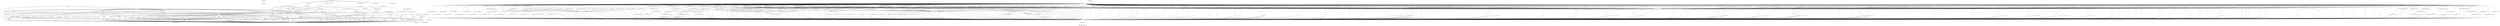 digraph depends {
    node [shape=plaintext]
"angstrom-feed-configs" -> "opkg" [style=dotted]
"angstrom-packagegroup-boot" -> "angstrom-version"
"angstrom-packagegroup-boot" -> "packagegroup-boot"
"avahi-daemon" -> "base-files"
"avahi-daemon" -> "base-passwd"
"avahi-daemon" -> "libavahi-common3"
"avahi-daemon" -> "libavahi-core7"
"avahi-daemon" -> "libc6"
"avahi-daemon" -> "libcap2"
"avahi-daemon" -> "libdaemon0"
"avahi-daemon" -> "libdbus-1-3"
"avahi-daemon" -> "libexpat1"
"avahi-daemon" -> "libnss-mdns" [style=dotted]
"avahi-daemon" -> "shadow"
"avahi-utils" -> "libavahi-client3"
"avahi-utils" -> "libavahi-common3"
"avahi-utils" -> "libc6"
"bluez5" -> "libc6"
"bluez5" -> "libdbus-1-3"
"bluez5" -> "libglib-2.0-0"
"bluez5" -> "libreadline7"
"bluez5" -> "libudev1"
"busybox" -> "busybox-syslog" [style=dotted]
"busybox" -> "busybox-udhcpc" [style=dotted]
"busybox" -> "libc6"
"busybox" -> "update-alternatives-opkg"
"ca-certificates" -> "openssl"
"cpufreq-tweaks" -> "cpufrequtils"
"cpufrequtils" -> "libc6"
"dbus-1" -> "base-files"
"dbus-1" -> "base-passwd"
"dbus-1" -> "libc6"
"dbus-1" -> "libdbus-1-3"
"dbus-1" -> "libexpat1"
"dbus-1" -> "libsystemd0"
"dbus-1" -> "libx11-6"
"dbus-1" -> "shadow"
"e2fsprogs-e2fsck" -> "libblkid1"
"e2fsprogs-e2fsck" -> "libc6"
"e2fsprogs-e2fsck" -> "libcom-err2"
"e2fsprogs-e2fsck" -> "libe2p2"
"e2fsprogs-e2fsck" -> "libext2fs2"
"e2fsprogs-e2fsck" -> "libuuid1"
"fixmac" -> "ranpwd"
"htop" -> "libc6"
"htop" -> "libncursesw5"
"htop" -> "libtinfo5"
"htop" -> "ncurses-terminfo"
"iptables" -> "kernel-module-iptable-filter" [style=dotted]
"iptables" -> "kernel-module-iptable-nat" [style=dotted]
"iptables" -> "kernel-module-ip-tables" [style=dotted]
"iptables" -> "kernel-module-ipt-masquerade" [style=dotted]
"iptables" -> "kernel-module-nf-conntrack-ipv4" [style=dotted]
"iptables" -> "kernel-module-nf-conntrack" [style=dotted]
"iptables" -> "kernel-module-nf-defrag-ipv4" [style=dotted]
"iptables" -> "kernel-module-nf-nat" [style=dotted]
"iptables" -> "kernel-module-x-tables" [style=dotted]
"iptables" -> "libc6"
"iw" -> "libc6"
"iw" -> "libnl-3-200"
"iw" -> "libnl-genl-3-200"
"kernel-4.14.30" -> "kernel-image-4.14.30"
"kernel-image-4.14.30" -> "kernel-image-uimage-4.14.30"
"kernel" -> "kernel-4.14.30"
"kernel-module-8021q-4.14.30" -> "kernel-4.14.30"
"kernel-module-8021q-4.14.30" -> "kernel-module-garp-4.14.30"
"kernel-module-8021q-4.14.30" -> "kernel-module-mrp-4.14.30"
"kernel-module-adv7511-4.14.30" -> "kernel-4.14.30"
"kernel-module-arc4-4.14.30" -> "kernel-4.14.30"
"kernel-module-asix-4.14.30" -> "kernel-4.14.30"
"kernel-module-asix-4.14.30" -> "kernel-module-usbnet-4.14.30"
"kernel-module-at25-4.14.30" -> "kernel-4.14.30"
"kernel-module-authenc-4.14.30" -> "kernel-4.14.30"
"kernel-module-authencesn-4.14.30" -> "kernel-4.14.30"
"kernel-module-authencesn-4.14.30" -> "kernel-module-authenc-4.14.30"
"kernel-module-ax88179-178a-4.14.30" -> "kernel-4.14.30"
"kernel-module-ax88179-178a-4.14.30" -> "kernel-module-usbnet-4.14.30"
"kernel-module-bluetooth-4.14.30" -> "kernel-4.14.30"
"kernel-module-bluetooth-4.14.30" -> "kernel-module-ecdh-generic-4.14.30"
"kernel-module-bluetooth-4.14.30" -> "kernel-module-rfkill-4.14.30"
"kernel-module-brcmfmac-4.14.30" -> "kernel-4.14.30"
"kernel-module-brcmfmac-4.14.30" -> "kernel-module-brcmutil-4.14.30"
"kernel-module-brcmfmac-4.14.30" -> "kernel-module-cfg80211-4.14.30"
"kernel-module-brcmutil-4.14.30" -> "kernel-4.14.30"
"kernel-module-bridge-4.14.30" -> "kernel-4.14.30"
"kernel-module-bridge-4.14.30" -> "kernel-module-ipv6-4.14.30"
"kernel-module-bridge-4.14.30" -> "kernel-module-llc-4.14.30"
"kernel-module-bridge-4.14.30" -> "kernel-module-stp-4.14.30"
"kernel-module-br-netfilter-4.14.30" -> "kernel-4.14.30"
"kernel-module-br-netfilter-4.14.30" -> "kernel-module-bridge-4.14.30"
"kernel-module-btrfs-4.14.30" -> "kernel-4.14.30"
"kernel-module-btrfs-4.14.30" -> "kernel-module-lzo-compress-4.14.30"
"kernel-module-btrfs-4.14.30" -> "kernel-module-raid6-pq-4.14.30"
"kernel-module-btrfs-4.14.30" -> "kernel-module-xor-4.14.30"
"kernel-module-btrfs-4.14.30" -> "kernel-module-zlib-deflate-4.14.30"
"kernel-module-btrfs-4.14.30" -> "kernel-module-zstd-compress-4.14.30"
"kernel-module-btrfs-4.14.30" -> "kernel-module-zstd-decompress-4.14.30"
"kernel-module-ccm-4.14.30" -> "kernel-4.14.30"
"kernel-module-cdc-ether-4.14.30" -> "kernel-4.14.30"
"kernel-module-cdc-ether-4.14.30" -> "kernel-module-usbnet-4.14.30"
"kernel-module-cdc-ncm-4.14.30" -> "kernel-4.14.30"
"kernel-module-cdc-ncm-4.14.30" -> "kernel-module-usbnet-4.14.30"
"kernel-module-cdc-subset-4.14.30" -> "kernel-4.14.30"
"kernel-module-cdc-subset-4.14.30" -> "kernel-module-usbnet-4.14.30"
"kernel-module-cfg80211-4.14.30" -> "kernel-4.14.30"
"kernel-module-cfg80211-4.14.30" -> "kernel-module-rfkill-4.14.30"
"kernel-module-ch7006-4.14.30" -> "kernel-4.14.30"
"kernel-module-cmac-4.14.30" -> "kernel-4.14.30"
"kernel-module-crypto-engine-4.14.30" -> "kernel-4.14.30"
"kernel-module-ctr-4.14.30" -> "kernel-4.14.30"
"kernel-module-cuse-4.14.30" -> "kernel-4.14.30"
"kernel-module-cuse-4.14.30" -> "kernel-module-fuse-4.14.30"
"kernel-module-dm9601-4.14.30" -> "kernel-4.14.30"
"kernel-module-dm9601-4.14.30" -> "kernel-module-usbnet-4.14.30"
"kernel-module-dvb-core-4.14.30" -> "kernel-4.14.30"
"kernel-module-ecb-4.14.30" -> "kernel-4.14.30"
"kernel-module-ecdh-generic-4.14.30" -> "kernel-4.14.30"
"kernel-module-fuse-4.14.30" -> "kernel-4.14.30"
"kernel-module-garp-4.14.30" -> "kernel-4.14.30"
"kernel-module-garp-4.14.30" -> "kernel-module-llc-4.14.30"
"kernel-module-garp-4.14.30" -> "kernel-module-stp-4.14.30"
"kernel-module-gcm-4.14.30" -> "kernel-4.14.30"
"kernel-module-ghash-generic-4.14.30" -> "kernel-4.14.30"
"kernel-module-hci-uart-4.14.30" -> "kernel-4.14.30"
"kernel-module-hci-uart-4.14.30" -> "kernel-module-bluetooth-4.14.30"
"kernel-module-hidp-4.14.30" -> "kernel-4.14.30"
"kernel-module-hidp-4.14.30" -> "kernel-module-bluetooth-4.14.30"
"kernel-module-ina2xx-4.14.30" -> "kernel-4.14.30"
"kernel-module-ip6table-filter-4.14.30" -> "kernel-4.14.30"
"kernel-module-ip6table-filter-4.14.30" -> "kernel-module-ip6-tables-4.14.30"
"kernel-module-ip6table-filter-4.14.30" -> "kernel-module-x-tables-4.14.30"
"kernel-module-ip6table-mangle-4.14.30" -> "kernel-4.14.30"
"kernel-module-ip6table-mangle-4.14.30" -> "kernel-module-ip6-tables-4.14.30"
"kernel-module-ip6table-mangle-4.14.30" -> "kernel-module-ipv6-4.14.30"
"kernel-module-ip6table-mangle-4.14.30" -> "kernel-module-x-tables-4.14.30"
"kernel-module-ip6table-nat-4.14.30" -> "kernel-4.14.30"
"kernel-module-ip6table-nat-4.14.30" -> "kernel-module-ip6-tables-4.14.30"
"kernel-module-ip6table-nat-4.14.30" -> "kernel-module-nf-nat-ipv6-4.14.30"
"kernel-module-ip6-tables-4.14.30" -> "kernel-4.14.30"
"kernel-module-ip6-tables-4.14.30" -> "kernel-module-x-tables-4.14.30"
"kernel-module-ip6t-masquerade-4.14.30" -> "kernel-4.14.30"
"kernel-module-ip6t-masquerade-4.14.30" -> "kernel-module-nf-nat-masquerade-ipv6-4.14.30"
"kernel-module-ip6t-masquerade-4.14.30" -> "kernel-module-x-tables-4.14.30"
"kernel-module-ip6t-reject-4.14.30" -> "kernel-4.14.30"
"kernel-module-ip6t-reject-4.14.30" -> "kernel-module-nf-reject-ipv6-4.14.30"
"kernel-module-ip6t-reject-4.14.30" -> "kernel-module-x-tables-4.14.30"
"kernel-module-iptable-filter-4.14.30" -> "kernel-4.14.30"
"kernel-module-iptable-filter-4.14.30" -> "kernel-module-ip-tables-4.14.30"
"kernel-module-iptable-filter-4.14.30" -> "kernel-module-x-tables-4.14.30"
"kernel-module-iptable-mangle-4.14.30" -> "kernel-4.14.30"
"kernel-module-iptable-mangle-4.14.30" -> "kernel-module-ip-tables-4.14.30"
"kernel-module-iptable-mangle-4.14.30" -> "kernel-module-x-tables-4.14.30"
"kernel-module-iptable-nat-4.14.30" -> "kernel-4.14.30"
"kernel-module-iptable-nat-4.14.30" -> "kernel-module-ip-tables-4.14.30"
"kernel-module-iptable-nat-4.14.30" -> "kernel-module-nf-nat-ipv4-4.14.30"
"kernel-module-ip-tables-4.14.30" -> "kernel-4.14.30"
"kernel-module-ip-tables-4.14.30" -> "kernel-module-x-tables-4.14.30"
"kernel-module-ipt-masquerade-4.14.30" -> "kernel-4.14.30"
"kernel-module-ipt-masquerade-4.14.30" -> "kernel-module-nf-conntrack-4.14.30"
"kernel-module-ipt-masquerade-4.14.30" -> "kernel-module-nf-nat-masquerade-ipv4-4.14.30"
"kernel-module-ipt-masquerade-4.14.30" -> "kernel-module-x-tables-4.14.30"
"kernel-module-ipt-reject-4.14.30" -> "kernel-4.14.30"
"kernel-module-ipt-reject-4.14.30" -> "kernel-module-nf-reject-ipv4-4.14.30"
"kernel-module-ipt-reject-4.14.30" -> "kernel-module-x-tables-4.14.30"
"kernel-module-ip-tunnel-4.14.30" -> "kernel-4.14.30"
"kernel-module-ipv6-4.14.30" -> "kernel-4.14.30"
"kernel-module-ir-jvc-decoder-4.14.30" -> "kernel-4.14.30"
"kernel-module-ir-jvc-decoder-4.14.30" -> "kernel-module-rc-core-4.14.30"
"kernel-module-ir-kbd-i2c-4.14.30" -> "kernel-4.14.30"
"kernel-module-ir-kbd-i2c-4.14.30" -> "kernel-module-rc-core-4.14.30"
"kernel-module-ir-mce-kbd-decoder-4.14.30" -> "kernel-4.14.30"
"kernel-module-ir-mce-kbd-decoder-4.14.30" -> "kernel-module-rc-core-4.14.30"
"kernel-module-ir-nec-decoder-4.14.30" -> "kernel-4.14.30"
"kernel-module-ir-nec-decoder-4.14.30" -> "kernel-module-rc-core-4.14.30"
"kernel-module-ir-rc5-decoder-4.14.30" -> "kernel-4.14.30"
"kernel-module-ir-rc5-decoder-4.14.30" -> "kernel-module-rc-core-4.14.30"
"kernel-module-ir-rc6-decoder-4.14.30" -> "kernel-4.14.30"
"kernel-module-ir-rc6-decoder-4.14.30" -> "kernel-module-rc-core-4.14.30"
"kernel-module-ir-sanyo-decoder-4.14.30" -> "kernel-4.14.30"
"kernel-module-ir-sanyo-decoder-4.14.30" -> "kernel-module-rc-core-4.14.30"
"kernel-module-ir-sharp-decoder-4.14.30" -> "kernel-4.14.30"
"kernel-module-ir-sharp-decoder-4.14.30" -> "kernel-module-rc-core-4.14.30"
"kernel-module-ir-sony-decoder-4.14.30" -> "kernel-4.14.30"
"kernel-module-ir-sony-decoder-4.14.30" -> "kernel-module-rc-core-4.14.30"
"kernel-module-ir-xmp-decoder-4.14.30" -> "kernel-4.14.30"
"kernel-module-ir-xmp-decoder-4.14.30" -> "kernel-module-rc-core-4.14.30"
"kernel-module-libcrc32c-4.14.30" -> "kernel-4.14.30"
"kernel-module-llc-4.14.30" -> "kernel-4.14.30"
"kernel-module-lm90-4.14.30" -> "kernel-4.14.30"
"kernel-module-lzo-compress-4.14.30" -> "kernel-4.14.30"
"kernel-module-mac80211-4.14.30" -> "kernel-4.14.30"
"kernel-module-mac80211-4.14.30" -> "kernel-module-cfg80211-4.14.30"
"kernel-module-macvlan-4.14.30" -> "kernel-4.14.30"
"kernel-module-macvtap-4.14.30" -> "kernel-4.14.30"
"kernel-module-macvtap-4.14.30" -> "kernel-module-macvlan-4.14.30"
"kernel-module-macvtap-4.14.30" -> "kernel-module-tap-4.14.30"
"kernel-module-mc44s803-4.14.30" -> "kernel-4.14.30"
"kernel-module-mcs7830-4.14.30" -> "kernel-4.14.30"
"kernel-module-mcs7830-4.14.30" -> "kernel-module-usbnet-4.14.30"
"kernel-module-media-4.14.30" -> "kernel-4.14.30"
"kernel-module-meson-gxbb-wdt-4.14.30" -> "kernel-4.14.30"
"kernel-module-meson-ir-4.14.30" -> "kernel-4.14.30"
"kernel-module-meson-ir-4.14.30" -> "kernel-module-rc-core-4.14.30"
"kernel-module-meson-rng-4.14.30" -> "kernel-4.14.30"
"kernel-module-meson-rng-4.14.30" -> "kernel-module-rng-core-4.14.30"
"kernel-module-meson-wdt-4.14.30" -> "kernel-4.14.30"
"kernel-module-mrp-4.14.30" -> "kernel-4.14.30"
"kernel-module-mt20xx-4.14.30" -> "kernel-4.14.30"
"kernel-module-nbd-4.14.30" -> "kernel-4.14.30"
"kernel-module-net1080-4.14.30" -> "kernel-4.14.30"
"kernel-module-net1080-4.14.30" -> "kernel-module-usbnet-4.14.30"
"kernel-module-nf-conntrack-4.14.30" -> "kernel-4.14.30"
"kernel-module-nf-conntrack-4.14.30" -> "kernel-module-libcrc32c-4.14.30"
"kernel-module-nf-conntrack-ipv4-4.14.30" -> "kernel-4.14.30"
"kernel-module-nf-conntrack-ipv4-4.14.30" -> "kernel-module-nf-conntrack-4.14.30"
"kernel-module-nf-conntrack-ipv4-4.14.30" -> "kernel-module-nf-defrag-ipv4-4.14.30"
"kernel-module-nf-conntrack-ipv6-4.14.30" -> "kernel-4.14.30"
"kernel-module-nf-conntrack-ipv6-4.14.30" -> "kernel-module-ipv6-4.14.30"
"kernel-module-nf-conntrack-ipv6-4.14.30" -> "kernel-module-nf-conntrack-4.14.30"
"kernel-module-nf-conntrack-ipv6-4.14.30" -> "kernel-module-nf-defrag-ipv6-4.14.30"
"kernel-module-nf-defrag-ipv4-4.14.30" -> "kernel-4.14.30"
"kernel-module-nf-defrag-ipv6-4.14.30" -> "kernel-4.14.30"
"kernel-module-nf-defrag-ipv6-4.14.30" -> "kernel-module-ipv6-4.14.30"
"kernel-module-nf-log-common-4.14.30" -> "kernel-4.14.30"
"kernel-module-nf-log-ipv4-4.14.30" -> "kernel-4.14.30"
"kernel-module-nf-log-ipv4-4.14.30" -> "kernel-module-nf-log-common-4.14.30"
"kernel-module-nf-log-ipv6-4.14.30" -> "kernel-4.14.30"
"kernel-module-nf-log-ipv6-4.14.30" -> "kernel-module-nf-log-common-4.14.30"
"kernel-module-nf-nat-4.14.30" -> "kernel-4.14.30"
"kernel-module-nf-nat-4.14.30" -> "kernel-module-libcrc32c-4.14.30"
"kernel-module-nf-nat-4.14.30" -> "kernel-module-nf-conntrack-4.14.30"
"kernel-module-nf-nat-ipv4-4.14.30" -> "kernel-4.14.30"
"kernel-module-nf-nat-ipv4-4.14.30" -> "kernel-module-nf-conntrack-4.14.30"
"kernel-module-nf-nat-ipv4-4.14.30" -> "kernel-module-nf-nat-4.14.30"
"kernel-module-nf-nat-ipv6-4.14.30" -> "kernel-4.14.30"
"kernel-module-nf-nat-ipv6-4.14.30" -> "kernel-module-ipv6-4.14.30"
"kernel-module-nf-nat-ipv6-4.14.30" -> "kernel-module-nf-conntrack-4.14.30"
"kernel-module-nf-nat-ipv6-4.14.30" -> "kernel-module-nf-nat-4.14.30"
"kernel-module-nf-nat-masquerade-ipv4-4.14.30" -> "kernel-4.14.30"
"kernel-module-nf-nat-masquerade-ipv4-4.14.30" -> "kernel-module-nf-conntrack-4.14.30"
"kernel-module-nf-nat-masquerade-ipv4-4.14.30" -> "kernel-module-nf-nat-4.14.30"
"kernel-module-nf-nat-masquerade-ipv6-4.14.30" -> "kernel-4.14.30"
"kernel-module-nf-nat-masquerade-ipv6-4.14.30" -> "kernel-module-ipv6-4.14.30"
"kernel-module-nf-nat-masquerade-ipv6-4.14.30" -> "kernel-module-nf-conntrack-4.14.30"
"kernel-module-nf-nat-masquerade-ipv6-4.14.30" -> "kernel-module-nf-nat-4.14.30"
"kernel-module-nf-reject-ipv4-4.14.30" -> "kernel-4.14.30"
"kernel-module-nf-reject-ipv6-4.14.30" -> "kernel-4.14.30"
"kernel-module-nf-reject-ipv6-4.14.30" -> "kernel-module-ipv6-4.14.30"
"kernel-module-nfs-layout-flexfiles-4.14.30" -> "kernel-4.14.30"
"kernel-module-overlay-4.14.30" -> "kernel-4.14.30"
"kernel-module-p8022-4.14.30" -> "kernel-4.14.30"
"kernel-module-p8022-4.14.30" -> "kernel-module-llc-4.14.30"
"kernel-module-pegasus-4.14.30" -> "kernel-4.14.30"
"kernel-module-plusb-4.14.30" -> "kernel-4.14.30"
"kernel-module-plusb-4.14.30" -> "kernel-module-usbnet-4.14.30"
"kernel-module-psnap-4.14.30" -> "kernel-4.14.30"
"kernel-module-psnap-4.14.30" -> "kernel-module-llc-4.14.30"
"kernel-module-pwm-meson-4.14.30" -> "kernel-4.14.30"
"kernel-module-r8152-4.14.30" -> "kernel-4.14.30"
"kernel-module-raid6-pq-4.14.30" -> "kernel-4.14.30"
"kernel-module-rc-adstech-dvb-t-pci-4.14.30" -> "kernel-4.14.30"
"kernel-module-rc-adstech-dvb-t-pci-4.14.30" -> "kernel-module-rc-core-4.14.30"
"kernel-module-rc-alink-dtu-m-4.14.30" -> "kernel-4.14.30"
"kernel-module-rc-alink-dtu-m-4.14.30" -> "kernel-module-rc-core-4.14.30"
"kernel-module-rc-anysee-4.14.30" -> "kernel-4.14.30"
"kernel-module-rc-anysee-4.14.30" -> "kernel-module-rc-core-4.14.30"
"kernel-module-rc-apac-viewcomp-4.14.30" -> "kernel-4.14.30"
"kernel-module-rc-apac-viewcomp-4.14.30" -> "kernel-module-rc-core-4.14.30"
"kernel-module-rc-asus-pc39-4.14.30" -> "kernel-4.14.30"
"kernel-module-rc-asus-pc39-4.14.30" -> "kernel-module-rc-core-4.14.30"
"kernel-module-rc-asus-ps3-100-4.14.30" -> "kernel-4.14.30"
"kernel-module-rc-asus-ps3-100-4.14.30" -> "kernel-module-rc-core-4.14.30"
"kernel-module-rc-ati-tv-wonder-hd-600-4.14.30" -> "kernel-4.14.30"
"kernel-module-rc-ati-tv-wonder-hd-600-4.14.30" -> "kernel-module-rc-core-4.14.30"
"kernel-module-rc-ati-x10-4.14.30" -> "kernel-4.14.30"
"kernel-module-rc-ati-x10-4.14.30" -> "kernel-module-rc-core-4.14.30"
"kernel-module-rc-avermedia-4.14.30" -> "kernel-4.14.30"
"kernel-module-rc-avermedia-4.14.30" -> "kernel-module-rc-core-4.14.30"
"kernel-module-rc-avermedia-a16d-4.14.30" -> "kernel-4.14.30"
"kernel-module-rc-avermedia-a16d-4.14.30" -> "kernel-module-rc-core-4.14.30"
"kernel-module-rc-avermedia-cardbus-4.14.30" -> "kernel-4.14.30"
"kernel-module-rc-avermedia-cardbus-4.14.30" -> "kernel-module-rc-core-4.14.30"
"kernel-module-rc-avermedia-dvbt-4.14.30" -> "kernel-4.14.30"
"kernel-module-rc-avermedia-dvbt-4.14.30" -> "kernel-module-rc-core-4.14.30"
"kernel-module-rc-avermedia-m135a-4.14.30" -> "kernel-4.14.30"
"kernel-module-rc-avermedia-m135a-4.14.30" -> "kernel-module-rc-core-4.14.30"
"kernel-module-rc-avermedia-m733a-rm-k6-4.14.30" -> "kernel-4.14.30"
"kernel-module-rc-avermedia-m733a-rm-k6-4.14.30" -> "kernel-module-rc-core-4.14.30"
"kernel-module-rc-avermedia-rm-ks-4.14.30" -> "kernel-4.14.30"
"kernel-module-rc-avermedia-rm-ks-4.14.30" -> "kernel-module-rc-core-4.14.30"
"kernel-module-rc-avertv-303-4.14.30" -> "kernel-4.14.30"
"kernel-module-rc-avertv-303-4.14.30" -> "kernel-module-rc-core-4.14.30"
"kernel-module-rc-azurewave-ad-tu700-4.14.30" -> "kernel-4.14.30"
"kernel-module-rc-azurewave-ad-tu700-4.14.30" -> "kernel-module-rc-core-4.14.30"
"kernel-module-rc-behold-4.14.30" -> "kernel-4.14.30"
"kernel-module-rc-behold-4.14.30" -> "kernel-module-rc-core-4.14.30"
"kernel-module-rc-behold-columbus-4.14.30" -> "kernel-4.14.30"
"kernel-module-rc-behold-columbus-4.14.30" -> "kernel-module-rc-core-4.14.30"
"kernel-module-rc-budget-ci-old-4.14.30" -> "kernel-4.14.30"
"kernel-module-rc-budget-ci-old-4.14.30" -> "kernel-module-rc-core-4.14.30"
"kernel-module-rc-cec-4.14.30" -> "kernel-4.14.30"
"kernel-module-rc-cec-4.14.30" -> "kernel-module-rc-core-4.14.30"
"kernel-module-rc-cinergy-1400-4.14.30" -> "kernel-4.14.30"
"kernel-module-rc-cinergy-1400-4.14.30" -> "kernel-module-rc-core-4.14.30"
"kernel-module-rc-cinergy-4.14.30" -> "kernel-4.14.30"
"kernel-module-rc-cinergy-4.14.30" -> "kernel-module-rc-core-4.14.30"
"kernel-module-rc-core-4.14.30" -> "kernel-4.14.30"
"kernel-module-rc-d680-dmb-4.14.30" -> "kernel-4.14.30"
"kernel-module-rc-d680-dmb-4.14.30" -> "kernel-module-rc-core-4.14.30"
"kernel-module-rc-delock-61959-4.14.30" -> "kernel-4.14.30"
"kernel-module-rc-delock-61959-4.14.30" -> "kernel-module-rc-core-4.14.30"
"kernel-module-rc-dib0700-nec-4.14.30" -> "kernel-4.14.30"
"kernel-module-rc-dib0700-nec-4.14.30" -> "kernel-module-rc-core-4.14.30"
"kernel-module-rc-dib0700-rc5-4.14.30" -> "kernel-4.14.30"
"kernel-module-rc-dib0700-rc5-4.14.30" -> "kernel-module-rc-core-4.14.30"
"kernel-module-rc-digitalnow-tinytwin-4.14.30" -> "kernel-4.14.30"
"kernel-module-rc-digitalnow-tinytwin-4.14.30" -> "kernel-module-rc-core-4.14.30"
"kernel-module-rc-digittrade-4.14.30" -> "kernel-4.14.30"
"kernel-module-rc-digittrade-4.14.30" -> "kernel-module-rc-core-4.14.30"
"kernel-module-rc-dm1105-nec-4.14.30" -> "kernel-4.14.30"
"kernel-module-rc-dm1105-nec-4.14.30" -> "kernel-module-rc-core-4.14.30"
"kernel-module-rc-dntv-live-dvb-t-4.14.30" -> "kernel-4.14.30"
"kernel-module-rc-dntv-live-dvb-t-4.14.30" -> "kernel-module-rc-core-4.14.30"
"kernel-module-rc-dntv-live-dvbt-pro-4.14.30" -> "kernel-4.14.30"
"kernel-module-rc-dntv-live-dvbt-pro-4.14.30" -> "kernel-module-rc-core-4.14.30"
"kernel-module-rc-dtt200u-4.14.30" -> "kernel-4.14.30"
"kernel-module-rc-dtt200u-4.14.30" -> "kernel-module-rc-core-4.14.30"
"kernel-module-rc-dvbsky-4.14.30" -> "kernel-4.14.30"
"kernel-module-rc-dvbsky-4.14.30" -> "kernel-module-rc-core-4.14.30"
"kernel-module-rc-dvico-mce-4.14.30" -> "kernel-4.14.30"
"kernel-module-rc-dvico-mce-4.14.30" -> "kernel-module-rc-core-4.14.30"
"kernel-module-rc-dvico-portable-4.14.30" -> "kernel-4.14.30"
"kernel-module-rc-dvico-portable-4.14.30" -> "kernel-module-rc-core-4.14.30"
"kernel-module-rc-em-terratec-4.14.30" -> "kernel-4.14.30"
"kernel-module-rc-em-terratec-4.14.30" -> "kernel-module-rc-core-4.14.30"
"kernel-module-rc-encore-enltv2-4.14.30" -> "kernel-4.14.30"
"kernel-module-rc-encore-enltv2-4.14.30" -> "kernel-module-rc-core-4.14.30"
"kernel-module-rc-encore-enltv-4.14.30" -> "kernel-4.14.30"
"kernel-module-rc-encore-enltv-4.14.30" -> "kernel-module-rc-core-4.14.30"
"kernel-module-rc-encore-enltv-fm53-4.14.30" -> "kernel-4.14.30"
"kernel-module-rc-encore-enltv-fm53-4.14.30" -> "kernel-module-rc-core-4.14.30"
"kernel-module-rc-evga-indtube-4.14.30" -> "kernel-4.14.30"
"kernel-module-rc-evga-indtube-4.14.30" -> "kernel-module-rc-core-4.14.30"
"kernel-module-rc-eztv-4.14.30" -> "kernel-4.14.30"
"kernel-module-rc-eztv-4.14.30" -> "kernel-module-rc-core-4.14.30"
"kernel-module-rc-flydvb-4.14.30" -> "kernel-4.14.30"
"kernel-module-rc-flydvb-4.14.30" -> "kernel-module-rc-core-4.14.30"
"kernel-module-rc-flyvideo-4.14.30" -> "kernel-4.14.30"
"kernel-module-rc-flyvideo-4.14.30" -> "kernel-module-rc-core-4.14.30"
"kernel-module-rc-fusionhdtv-mce-4.14.30" -> "kernel-4.14.30"
"kernel-module-rc-fusionhdtv-mce-4.14.30" -> "kernel-module-rc-core-4.14.30"
"kernel-module-rc-gadmei-rm008z-4.14.30" -> "kernel-4.14.30"
"kernel-module-rc-gadmei-rm008z-4.14.30" -> "kernel-module-rc-core-4.14.30"
"kernel-module-rc-geekbox-4.14.30" -> "kernel-4.14.30"
"kernel-module-rc-geekbox-4.14.30" -> "kernel-module-rc-core-4.14.30"
"kernel-module-rc-genius-tvgo-a11mce-4.14.30" -> "kernel-4.14.30"
"kernel-module-rc-genius-tvgo-a11mce-4.14.30" -> "kernel-module-rc-core-4.14.30"
"kernel-module-rc-gotview7135-4.14.30" -> "kernel-4.14.30"
"kernel-module-rc-gotview7135-4.14.30" -> "kernel-module-rc-core-4.14.30"
"kernel-module-rc-hauppauge-4.14.30" -> "kernel-4.14.30"
"kernel-module-rc-hauppauge-4.14.30" -> "kernel-module-rc-core-4.14.30"
"kernel-module-rc-imon-mce-4.14.30" -> "kernel-4.14.30"
"kernel-module-rc-imon-mce-4.14.30" -> "kernel-module-rc-core-4.14.30"
"kernel-module-rc-imon-pad-4.14.30" -> "kernel-4.14.30"
"kernel-module-rc-imon-pad-4.14.30" -> "kernel-module-rc-core-4.14.30"
"kernel-module-rc-iodata-bctv7e-4.14.30" -> "kernel-4.14.30"
"kernel-module-rc-iodata-bctv7e-4.14.30" -> "kernel-module-rc-core-4.14.30"
"kernel-module-rc-it913x-v1-4.14.30" -> "kernel-4.14.30"
"kernel-module-rc-it913x-v1-4.14.30" -> "kernel-module-rc-core-4.14.30"
"kernel-module-rc-it913x-v2-4.14.30" -> "kernel-4.14.30"
"kernel-module-rc-it913x-v2-4.14.30" -> "kernel-module-rc-core-4.14.30"
"kernel-module-rc-kaiomy-4.14.30" -> "kernel-4.14.30"
"kernel-module-rc-kaiomy-4.14.30" -> "kernel-module-rc-core-4.14.30"
"kernel-module-rc-kworld-315u-4.14.30" -> "kernel-4.14.30"
"kernel-module-rc-kworld-315u-4.14.30" -> "kernel-module-rc-core-4.14.30"
"kernel-module-rc-kworld-pc150u-4.14.30" -> "kernel-4.14.30"
"kernel-module-rc-kworld-pc150u-4.14.30" -> "kernel-module-rc-core-4.14.30"
"kernel-module-rc-kworld-plus-tv-analog-4.14.30" -> "kernel-4.14.30"
"kernel-module-rc-kworld-plus-tv-analog-4.14.30" -> "kernel-module-rc-core-4.14.30"
"kernel-module-rc-leadtek-y04g0051-4.14.30" -> "kernel-4.14.30"
"kernel-module-rc-leadtek-y04g0051-4.14.30" -> "kernel-module-rc-core-4.14.30"
"kernel-module-rc-lme2510-4.14.30" -> "kernel-4.14.30"
"kernel-module-rc-lme2510-4.14.30" -> "kernel-module-rc-core-4.14.30"
"kernel-module-rc-manli-4.14.30" -> "kernel-4.14.30"
"kernel-module-rc-manli-4.14.30" -> "kernel-module-rc-core-4.14.30"
"kernel-module-rc-medion-x10-4.14.30" -> "kernel-4.14.30"
"kernel-module-rc-medion-x10-4.14.30" -> "kernel-module-rc-core-4.14.30"
"kernel-module-rc-medion-x10-digitainer-4.14.30" -> "kernel-4.14.30"
"kernel-module-rc-medion-x10-digitainer-4.14.30" -> "kernel-module-rc-core-4.14.30"
"kernel-module-rc-medion-x10-or2x-4.14.30" -> "kernel-4.14.30"
"kernel-module-rc-medion-x10-or2x-4.14.30" -> "kernel-module-rc-core-4.14.30"
"kernel-module-rc-msi-digivox-ii-4.14.30" -> "kernel-4.14.30"
"kernel-module-rc-msi-digivox-ii-4.14.30" -> "kernel-module-rc-core-4.14.30"
"kernel-module-rc-msi-digivox-iii-4.14.30" -> "kernel-4.14.30"
"kernel-module-rc-msi-digivox-iii-4.14.30" -> "kernel-module-rc-core-4.14.30"
"kernel-module-rc-msi-tvanywhere-4.14.30" -> "kernel-4.14.30"
"kernel-module-rc-msi-tvanywhere-4.14.30" -> "kernel-module-rc-core-4.14.30"
"kernel-module-rc-msi-tvanywhere-plus-4.14.30" -> "kernel-4.14.30"
"kernel-module-rc-msi-tvanywhere-plus-4.14.30" -> "kernel-module-rc-core-4.14.30"
"kernel-module-rc-nebula-4.14.30" -> "kernel-4.14.30"
"kernel-module-rc-nebula-4.14.30" -> "kernel-module-rc-core-4.14.30"
"kernel-module-rc-nec-terratec-cinergy-xs-4.14.30" -> "kernel-4.14.30"
"kernel-module-rc-nec-terratec-cinergy-xs-4.14.30" -> "kernel-module-rc-core-4.14.30"
"kernel-module-rc-norwood-4.14.30" -> "kernel-4.14.30"
"kernel-module-rc-norwood-4.14.30" -> "kernel-module-rc-core-4.14.30"
"kernel-module-rc-npgtech-4.14.30" -> "kernel-4.14.30"
"kernel-module-rc-npgtech-4.14.30" -> "kernel-module-rc-core-4.14.30"
"kernel-module-rc-pctv-sedna-4.14.30" -> "kernel-4.14.30"
"kernel-module-rc-pctv-sedna-4.14.30" -> "kernel-module-rc-core-4.14.30"
"kernel-module-rc-pinnacle-color-4.14.30" -> "kernel-4.14.30"
"kernel-module-rc-pinnacle-color-4.14.30" -> "kernel-module-rc-core-4.14.30"
"kernel-module-rc-pinnacle-grey-4.14.30" -> "kernel-4.14.30"
"kernel-module-rc-pinnacle-grey-4.14.30" -> "kernel-module-rc-core-4.14.30"
"kernel-module-rc-pinnacle-pctv-hd-4.14.30" -> "kernel-4.14.30"
"kernel-module-rc-pinnacle-pctv-hd-4.14.30" -> "kernel-module-rc-core-4.14.30"
"kernel-module-rc-pixelview-002t-4.14.30" -> "kernel-4.14.30"
"kernel-module-rc-pixelview-002t-4.14.30" -> "kernel-module-rc-core-4.14.30"
"kernel-module-rc-pixelview-4.14.30" -> "kernel-4.14.30"
"kernel-module-rc-pixelview-4.14.30" -> "kernel-module-rc-core-4.14.30"
"kernel-module-rc-pixelview-mk12-4.14.30" -> "kernel-4.14.30"
"kernel-module-rc-pixelview-mk12-4.14.30" -> "kernel-module-rc-core-4.14.30"
"kernel-module-rc-pixelview-new-4.14.30" -> "kernel-4.14.30"
"kernel-module-rc-pixelview-new-4.14.30" -> "kernel-module-rc-core-4.14.30"
"kernel-module-rc-powercolor-real-angel-4.14.30" -> "kernel-4.14.30"
"kernel-module-rc-powercolor-real-angel-4.14.30" -> "kernel-module-rc-core-4.14.30"
"kernel-module-rc-proteus-2309-4.14.30" -> "kernel-4.14.30"
"kernel-module-rc-proteus-2309-4.14.30" -> "kernel-module-rc-core-4.14.30"
"kernel-module-rc-purpletv-4.14.30" -> "kernel-4.14.30"
"kernel-module-rc-purpletv-4.14.30" -> "kernel-module-rc-core-4.14.30"
"kernel-module-rc-pv951-4.14.30" -> "kernel-4.14.30"
"kernel-module-rc-pv951-4.14.30" -> "kernel-module-rc-core-4.14.30"
"kernel-module-rc-rc6-mce-4.14.30" -> "kernel-4.14.30"
"kernel-module-rc-rc6-mce-4.14.30" -> "kernel-module-rc-core-4.14.30"
"kernel-module-rc-real-audio-220-32-keys-4.14.30" -> "kernel-4.14.30"
"kernel-module-rc-real-audio-220-32-keys-4.14.30" -> "kernel-module-rc-core-4.14.30"
"kernel-module-rc-reddo-4.14.30" -> "kernel-4.14.30"
"kernel-module-rc-reddo-4.14.30" -> "kernel-module-rc-core-4.14.30"
"kernel-module-rc-snapstream-firefly-4.14.30" -> "kernel-4.14.30"
"kernel-module-rc-snapstream-firefly-4.14.30" -> "kernel-module-rc-core-4.14.30"
"kernel-module-rc-streamzap-4.14.30" -> "kernel-4.14.30"
"kernel-module-rc-streamzap-4.14.30" -> "kernel-module-rc-core-4.14.30"
"kernel-module-rc-su3000-4.14.30" -> "kernel-4.14.30"
"kernel-module-rc-su3000-4.14.30" -> "kernel-module-rc-core-4.14.30"
"kernel-module-rc-tbs-nec-4.14.30" -> "kernel-4.14.30"
"kernel-module-rc-tbs-nec-4.14.30" -> "kernel-module-rc-core-4.14.30"
"kernel-module-rc-technisat-ts35-4.14.30" -> "kernel-4.14.30"
"kernel-module-rc-technisat-ts35-4.14.30" -> "kernel-module-rc-core-4.14.30"
"kernel-module-rc-technisat-usb2-4.14.30" -> "kernel-4.14.30"
"kernel-module-rc-technisat-usb2-4.14.30" -> "kernel-module-rc-core-4.14.30"
"kernel-module-rc-terratec-cinergy-c-pci-4.14.30" -> "kernel-4.14.30"
"kernel-module-rc-terratec-cinergy-c-pci-4.14.30" -> "kernel-module-rc-core-4.14.30"
"kernel-module-rc-terratec-cinergy-s2-hd-4.14.30" -> "kernel-4.14.30"
"kernel-module-rc-terratec-cinergy-s2-hd-4.14.30" -> "kernel-module-rc-core-4.14.30"
"kernel-module-rc-terratec-cinergy-xs-4.14.30" -> "kernel-4.14.30"
"kernel-module-rc-terratec-cinergy-xs-4.14.30" -> "kernel-module-rc-core-4.14.30"
"kernel-module-rc-terratec-slim-2-4.14.30" -> "kernel-4.14.30"
"kernel-module-rc-terratec-slim-2-4.14.30" -> "kernel-module-rc-core-4.14.30"
"kernel-module-rc-terratec-slim-4.14.30" -> "kernel-4.14.30"
"kernel-module-rc-terratec-slim-4.14.30" -> "kernel-module-rc-core-4.14.30"
"kernel-module-rc-tevii-nec-4.14.30" -> "kernel-4.14.30"
"kernel-module-rc-tevii-nec-4.14.30" -> "kernel-module-rc-core-4.14.30"
"kernel-module-rc-tivo-4.14.30" -> "kernel-4.14.30"
"kernel-module-rc-tivo-4.14.30" -> "kernel-module-rc-core-4.14.30"
"kernel-module-rc-total-media-in-hand-02-4.14.30" -> "kernel-4.14.30"
"kernel-module-rc-total-media-in-hand-02-4.14.30" -> "kernel-module-rc-core-4.14.30"
"kernel-module-rc-total-media-in-hand-4.14.30" -> "kernel-4.14.30"
"kernel-module-rc-total-media-in-hand-4.14.30" -> "kernel-module-rc-core-4.14.30"
"kernel-module-rc-trekstor-4.14.30" -> "kernel-4.14.30"
"kernel-module-rc-trekstor-4.14.30" -> "kernel-module-rc-core-4.14.30"
"kernel-module-rc-tt-1500-4.14.30" -> "kernel-4.14.30"
"kernel-module-rc-tt-1500-4.14.30" -> "kernel-module-rc-core-4.14.30"
"kernel-module-rc-twinhan1027-4.14.30" -> "kernel-4.14.30"
"kernel-module-rc-twinhan1027-4.14.30" -> "kernel-module-rc-core-4.14.30"
"kernel-module-rc-twinhan-dtv-cab-ci-4.14.30" -> "kernel-4.14.30"
"kernel-module-rc-twinhan-dtv-cab-ci-4.14.30" -> "kernel-module-rc-core-4.14.30"
"kernel-module-rc-videomate-m1f-4.14.30" -> "kernel-4.14.30"
"kernel-module-rc-videomate-m1f-4.14.30" -> "kernel-module-rc-core-4.14.30"
"kernel-module-rc-videomate-s350-4.14.30" -> "kernel-4.14.30"
"kernel-module-rc-videomate-s350-4.14.30" -> "kernel-module-rc-core-4.14.30"
"kernel-module-rc-videomate-tv-pvr-4.14.30" -> "kernel-4.14.30"
"kernel-module-rc-videomate-tv-pvr-4.14.30" -> "kernel-module-rc-core-4.14.30"
"kernel-module-rc-winfast-4.14.30" -> "kernel-4.14.30"
"kernel-module-rc-winfast-4.14.30" -> "kernel-module-rc-core-4.14.30"
"kernel-module-rc-winfast-usbii-deluxe-4.14.30" -> "kernel-4.14.30"
"kernel-module-rc-winfast-usbii-deluxe-4.14.30" -> "kernel-module-rc-core-4.14.30"
"kernel-module-rc-zx-irdec-4.14.30" -> "kernel-4.14.30"
"kernel-module-rc-zx-irdec-4.14.30" -> "kernel-module-rc-core-4.14.30"
"kernel-module-realtek-4.14.30" -> "kernel-4.14.30"
"kernel-module-rfkill-4.14.30" -> "kernel-4.14.30"
"kernel-module-rng-core-4.14.30" -> "kernel-4.14.30"
"kernel-module-rtc-rk808-4.14.30" -> "kernel-4.14.30"
"kernel-module-rtl8150-4.14.30" -> "kernel-4.14.30"
"kernel-module-seqiv-4.14.30" -> "kernel-4.14.30"
"kernel-module-sil164-4.14.30" -> "kernel-4.14.30"
"kernel-module-sit-4.14.30" -> "kernel-4.14.30"
"kernel-module-sit-4.14.30" -> "kernel-module-ip-tunnel-4.14.30"
"kernel-module-sit-4.14.30" -> "kernel-module-ipv6-4.14.30"
"kernel-module-sit-4.14.30" -> "kernel-module-tunnel4-4.14.30"
"kernel-modules" -> "kernel-module-8021q-4.14.30"
"kernel-modules" -> "kernel-module-adv7511-4.14.30"
"kernel-modules" -> "kernel-module-arc4-4.14.30"
"kernel-modules" -> "kernel-module-asix-4.14.30"
"kernel-modules" -> "kernel-module-at25-4.14.30"
"kernel-modules" -> "kernel-module-authenc-4.14.30"
"kernel-modules" -> "kernel-module-authencesn-4.14.30"
"kernel-modules" -> "kernel-module-ax88179-178a-4.14.30"
"kernel-modules" -> "kernel-module-bluetooth-4.14.30"
"kernel-modules" -> "kernel-module-brcmfmac-4.14.30"
"kernel-modules" -> "kernel-module-brcmutil-4.14.30"
"kernel-modules" -> "kernel-module-bridge-4.14.30"
"kernel-modules" -> "kernel-module-br-netfilter-4.14.30"
"kernel-modules" -> "kernel-module-btrfs-4.14.30"
"kernel-modules" -> "kernel-module-ccm-4.14.30"
"kernel-modules" -> "kernel-module-cdc-ether-4.14.30"
"kernel-modules" -> "kernel-module-cdc-ncm-4.14.30"
"kernel-modules" -> "kernel-module-cdc-subset-4.14.30"
"kernel-modules" -> "kernel-module-cfg80211-4.14.30"
"kernel-modules" -> "kernel-module-ch7006-4.14.30"
"kernel-modules" -> "kernel-module-cmac-4.14.30"
"kernel-modules" -> "kernel-module-crypto-engine-4.14.30"
"kernel-modules" -> "kernel-module-ctr-4.14.30"
"kernel-modules" -> "kernel-module-cuse-4.14.30"
"kernel-modules" -> "kernel-module-dm9601-4.14.30"
"kernel-modules" -> "kernel-module-dvb-core-4.14.30"
"kernel-modules" -> "kernel-module-ecb-4.14.30"
"kernel-modules" -> "kernel-module-ecdh-generic-4.14.30"
"kernel-modules" -> "kernel-module-fuse-4.14.30"
"kernel-modules" -> "kernel-module-garp-4.14.30"
"kernel-modules" -> "kernel-module-gcm-4.14.30"
"kernel-modules" -> "kernel-module-ghash-generic-4.14.30"
"kernel-modules" -> "kernel-module-hci-uart-4.14.30"
"kernel-modules" -> "kernel-module-hidp-4.14.30"
"kernel-modules" -> "kernel-module-ina2xx-4.14.30"
"kernel-modules" -> "kernel-module-ip6table-filter-4.14.30"
"kernel-modules" -> "kernel-module-ip6table-mangle-4.14.30"
"kernel-modules" -> "kernel-module-ip6table-nat-4.14.30"
"kernel-modules" -> "kernel-module-ip6-tables-4.14.30"
"kernel-modules" -> "kernel-module-ip6t-masquerade-4.14.30"
"kernel-modules" -> "kernel-module-ip6t-reject-4.14.30"
"kernel-modules" -> "kernel-module-iptable-filter-4.14.30"
"kernel-modules" -> "kernel-module-iptable-mangle-4.14.30"
"kernel-modules" -> "kernel-module-iptable-nat-4.14.30"
"kernel-modules" -> "kernel-module-ip-tables-4.14.30"
"kernel-modules" -> "kernel-module-ipt-masquerade-4.14.30"
"kernel-modules" -> "kernel-module-ipt-reject-4.14.30"
"kernel-modules" -> "kernel-module-ip-tunnel-4.14.30"
"kernel-modules" -> "kernel-module-ipv6-4.14.30"
"kernel-modules" -> "kernel-module-ir-jvc-decoder-4.14.30"
"kernel-modules" -> "kernel-module-ir-kbd-i2c-4.14.30"
"kernel-modules" -> "kernel-module-ir-mce-kbd-decoder-4.14.30"
"kernel-modules" -> "kernel-module-ir-nec-decoder-4.14.30"
"kernel-modules" -> "kernel-module-ir-rc5-decoder-4.14.30"
"kernel-modules" -> "kernel-module-ir-rc6-decoder-4.14.30"
"kernel-modules" -> "kernel-module-ir-sanyo-decoder-4.14.30"
"kernel-modules" -> "kernel-module-ir-sharp-decoder-4.14.30"
"kernel-modules" -> "kernel-module-ir-sony-decoder-4.14.30"
"kernel-modules" -> "kernel-module-ir-xmp-decoder-4.14.30"
"kernel-modules" -> "kernel-module-libcrc32c-4.14.30"
"kernel-modules" -> "kernel-module-llc-4.14.30"
"kernel-modules" -> "kernel-module-lm90-4.14.30"
"kernel-modules" -> "kernel-module-lzo-compress-4.14.30"
"kernel-modules" -> "kernel-module-mac80211-4.14.30"
"kernel-modules" -> "kernel-module-macvlan-4.14.30"
"kernel-modules" -> "kernel-module-macvtap-4.14.30"
"kernel-modules" -> "kernel-module-mc44s803-4.14.30"
"kernel-modules" -> "kernel-module-mcs7830-4.14.30"
"kernel-modules" -> "kernel-module-media-4.14.30"
"kernel-modules" -> "kernel-module-meson-gxbb-wdt-4.14.30"
"kernel-modules" -> "kernel-module-meson-ir-4.14.30"
"kernel-modules" -> "kernel-module-meson-rng-4.14.30"
"kernel-modules" -> "kernel-module-meson-wdt-4.14.30"
"kernel-modules" -> "kernel-module-mrp-4.14.30"
"kernel-modules" -> "kernel-module-mt20xx-4.14.30"
"kernel-modules" -> "kernel-module-nbd-4.14.30"
"kernel-modules" -> "kernel-module-net1080-4.14.30"
"kernel-modules" -> "kernel-module-nf-conntrack-4.14.30"
"kernel-modules" -> "kernel-module-nf-conntrack-ipv4-4.14.30"
"kernel-modules" -> "kernel-module-nf-conntrack-ipv6-4.14.30"
"kernel-modules" -> "kernel-module-nf-defrag-ipv4-4.14.30"
"kernel-modules" -> "kernel-module-nf-defrag-ipv6-4.14.30"
"kernel-modules" -> "kernel-module-nf-log-common-4.14.30"
"kernel-modules" -> "kernel-module-nf-log-ipv4-4.14.30"
"kernel-modules" -> "kernel-module-nf-log-ipv6-4.14.30"
"kernel-modules" -> "kernel-module-nf-nat-4.14.30"
"kernel-modules" -> "kernel-module-nf-nat-ipv4-4.14.30"
"kernel-modules" -> "kernel-module-nf-nat-ipv6-4.14.30"
"kernel-modules" -> "kernel-module-nf-nat-masquerade-ipv4-4.14.30"
"kernel-modules" -> "kernel-module-nf-nat-masquerade-ipv6-4.14.30"
"kernel-modules" -> "kernel-module-nf-reject-ipv4-4.14.30"
"kernel-modules" -> "kernel-module-nf-reject-ipv6-4.14.30"
"kernel-modules" -> "kernel-module-nfs-layout-flexfiles-4.14.30"
"kernel-modules" -> "kernel-module-overlay-4.14.30"
"kernel-modules" -> "kernel-module-p8022-4.14.30"
"kernel-modules" -> "kernel-module-pegasus-4.14.30"
"kernel-modules" -> "kernel-module-plusb-4.14.30"
"kernel-modules" -> "kernel-module-psnap-4.14.30"
"kernel-modules" -> "kernel-module-pwm-meson-4.14.30"
"kernel-modules" -> "kernel-module-r8152-4.14.30"
"kernel-modules" -> "kernel-module-raid6-pq-4.14.30"
"kernel-modules" -> "kernel-module-rc-adstech-dvb-t-pci-4.14.30"
"kernel-modules" -> "kernel-module-rc-alink-dtu-m-4.14.30"
"kernel-modules" -> "kernel-module-rc-anysee-4.14.30"
"kernel-modules" -> "kernel-module-rc-apac-viewcomp-4.14.30"
"kernel-modules" -> "kernel-module-rc-asus-pc39-4.14.30"
"kernel-modules" -> "kernel-module-rc-asus-ps3-100-4.14.30"
"kernel-modules" -> "kernel-module-rc-ati-tv-wonder-hd-600-4.14.30"
"kernel-modules" -> "kernel-module-rc-ati-x10-4.14.30"
"kernel-modules" -> "kernel-module-rc-avermedia-4.14.30"
"kernel-modules" -> "kernel-module-rc-avermedia-a16d-4.14.30"
"kernel-modules" -> "kernel-module-rc-avermedia-cardbus-4.14.30"
"kernel-modules" -> "kernel-module-rc-avermedia-dvbt-4.14.30"
"kernel-modules" -> "kernel-module-rc-avermedia-m135a-4.14.30"
"kernel-modules" -> "kernel-module-rc-avermedia-m733a-rm-k6-4.14.30"
"kernel-modules" -> "kernel-module-rc-avermedia-rm-ks-4.14.30"
"kernel-modules" -> "kernel-module-rc-avertv-303-4.14.30"
"kernel-modules" -> "kernel-module-rc-azurewave-ad-tu700-4.14.30"
"kernel-modules" -> "kernel-module-rc-behold-4.14.30"
"kernel-modules" -> "kernel-module-rc-behold-columbus-4.14.30"
"kernel-modules" -> "kernel-module-rc-budget-ci-old-4.14.30"
"kernel-modules" -> "kernel-module-rc-cec-4.14.30"
"kernel-modules" -> "kernel-module-rc-cinergy-1400-4.14.30"
"kernel-modules" -> "kernel-module-rc-cinergy-4.14.30"
"kernel-modules" -> "kernel-module-rc-core-4.14.30"
"kernel-modules" -> "kernel-module-rc-d680-dmb-4.14.30"
"kernel-modules" -> "kernel-module-rc-delock-61959-4.14.30"
"kernel-modules" -> "kernel-module-rc-dib0700-nec-4.14.30"
"kernel-modules" -> "kernel-module-rc-dib0700-rc5-4.14.30"
"kernel-modules" -> "kernel-module-rc-digitalnow-tinytwin-4.14.30"
"kernel-modules" -> "kernel-module-rc-digittrade-4.14.30"
"kernel-modules" -> "kernel-module-rc-dm1105-nec-4.14.30"
"kernel-modules" -> "kernel-module-rc-dntv-live-dvb-t-4.14.30"
"kernel-modules" -> "kernel-module-rc-dntv-live-dvbt-pro-4.14.30"
"kernel-modules" -> "kernel-module-rc-dtt200u-4.14.30"
"kernel-modules" -> "kernel-module-rc-dvbsky-4.14.30"
"kernel-modules" -> "kernel-module-rc-dvico-mce-4.14.30"
"kernel-modules" -> "kernel-module-rc-dvico-portable-4.14.30"
"kernel-modules" -> "kernel-module-rc-em-terratec-4.14.30"
"kernel-modules" -> "kernel-module-rc-encore-enltv2-4.14.30"
"kernel-modules" -> "kernel-module-rc-encore-enltv-4.14.30"
"kernel-modules" -> "kernel-module-rc-encore-enltv-fm53-4.14.30"
"kernel-modules" -> "kernel-module-rc-evga-indtube-4.14.30"
"kernel-modules" -> "kernel-module-rc-eztv-4.14.30"
"kernel-modules" -> "kernel-module-rc-flydvb-4.14.30"
"kernel-modules" -> "kernel-module-rc-flyvideo-4.14.30"
"kernel-modules" -> "kernel-module-rc-fusionhdtv-mce-4.14.30"
"kernel-modules" -> "kernel-module-rc-gadmei-rm008z-4.14.30"
"kernel-modules" -> "kernel-module-rc-geekbox-4.14.30"
"kernel-modules" -> "kernel-module-rc-genius-tvgo-a11mce-4.14.30"
"kernel-modules" -> "kernel-module-rc-gotview7135-4.14.30"
"kernel-modules" -> "kernel-module-rc-hauppauge-4.14.30"
"kernel-modules" -> "kernel-module-rc-imon-mce-4.14.30"
"kernel-modules" -> "kernel-module-rc-imon-pad-4.14.30"
"kernel-modules" -> "kernel-module-rc-iodata-bctv7e-4.14.30"
"kernel-modules" -> "kernel-module-rc-it913x-v1-4.14.30"
"kernel-modules" -> "kernel-module-rc-it913x-v2-4.14.30"
"kernel-modules" -> "kernel-module-rc-kaiomy-4.14.30"
"kernel-modules" -> "kernel-module-rc-kworld-315u-4.14.30"
"kernel-modules" -> "kernel-module-rc-kworld-pc150u-4.14.30"
"kernel-modules" -> "kernel-module-rc-kworld-plus-tv-analog-4.14.30"
"kernel-modules" -> "kernel-module-rc-leadtek-y04g0051-4.14.30"
"kernel-modules" -> "kernel-module-rc-lme2510-4.14.30"
"kernel-modules" -> "kernel-module-rc-manli-4.14.30"
"kernel-modules" -> "kernel-module-rc-medion-x10-4.14.30"
"kernel-modules" -> "kernel-module-rc-medion-x10-digitainer-4.14.30"
"kernel-modules" -> "kernel-module-rc-medion-x10-or2x-4.14.30"
"kernel-modules" -> "kernel-module-rc-msi-digivox-ii-4.14.30"
"kernel-modules" -> "kernel-module-rc-msi-digivox-iii-4.14.30"
"kernel-modules" -> "kernel-module-rc-msi-tvanywhere-4.14.30"
"kernel-modules" -> "kernel-module-rc-msi-tvanywhere-plus-4.14.30"
"kernel-modules" -> "kernel-module-rc-nebula-4.14.30"
"kernel-modules" -> "kernel-module-rc-nec-terratec-cinergy-xs-4.14.30"
"kernel-modules" -> "kernel-module-rc-norwood-4.14.30"
"kernel-modules" -> "kernel-module-rc-npgtech-4.14.30"
"kernel-modules" -> "kernel-module-rc-pctv-sedna-4.14.30"
"kernel-modules" -> "kernel-module-rc-pinnacle-color-4.14.30"
"kernel-modules" -> "kernel-module-rc-pinnacle-grey-4.14.30"
"kernel-modules" -> "kernel-module-rc-pinnacle-pctv-hd-4.14.30"
"kernel-modules" -> "kernel-module-rc-pixelview-002t-4.14.30"
"kernel-modules" -> "kernel-module-rc-pixelview-4.14.30"
"kernel-modules" -> "kernel-module-rc-pixelview-mk12-4.14.30"
"kernel-modules" -> "kernel-module-rc-pixelview-new-4.14.30"
"kernel-modules" -> "kernel-module-rc-powercolor-real-angel-4.14.30"
"kernel-modules" -> "kernel-module-rc-proteus-2309-4.14.30"
"kernel-modules" -> "kernel-module-rc-purpletv-4.14.30"
"kernel-modules" -> "kernel-module-rc-pv951-4.14.30"
"kernel-modules" -> "kernel-module-rc-rc6-mce-4.14.30"
"kernel-modules" -> "kernel-module-rc-real-audio-220-32-keys-4.14.30"
"kernel-modules" -> "kernel-module-rc-reddo-4.14.30"
"kernel-modules" -> "kernel-module-rc-snapstream-firefly-4.14.30"
"kernel-modules" -> "kernel-module-rc-streamzap-4.14.30"
"kernel-modules" -> "kernel-module-rc-su3000-4.14.30"
"kernel-modules" -> "kernel-module-rc-tbs-nec-4.14.30"
"kernel-modules" -> "kernel-module-rc-technisat-ts35-4.14.30"
"kernel-modules" -> "kernel-module-rc-technisat-usb2-4.14.30"
"kernel-modules" -> "kernel-module-rc-terratec-cinergy-c-pci-4.14.30"
"kernel-modules" -> "kernel-module-rc-terratec-cinergy-s2-hd-4.14.30"
"kernel-modules" -> "kernel-module-rc-terratec-cinergy-xs-4.14.30"
"kernel-modules" -> "kernel-module-rc-terratec-slim-2-4.14.30"
"kernel-modules" -> "kernel-module-rc-terratec-slim-4.14.30"
"kernel-modules" -> "kernel-module-rc-tevii-nec-4.14.30"
"kernel-modules" -> "kernel-module-rc-tivo-4.14.30"
"kernel-modules" -> "kernel-module-rc-total-media-in-hand-02-4.14.30"
"kernel-modules" -> "kernel-module-rc-total-media-in-hand-4.14.30"
"kernel-modules" -> "kernel-module-rc-trekstor-4.14.30"
"kernel-modules" -> "kernel-module-rc-tt-1500-4.14.30"
"kernel-modules" -> "kernel-module-rc-twinhan1027-4.14.30"
"kernel-modules" -> "kernel-module-rc-twinhan-dtv-cab-ci-4.14.30"
"kernel-modules" -> "kernel-module-rc-videomate-m1f-4.14.30"
"kernel-modules" -> "kernel-module-rc-videomate-s350-4.14.30"
"kernel-modules" -> "kernel-module-rc-videomate-tv-pvr-4.14.30"
"kernel-modules" -> "kernel-module-rc-winfast-4.14.30"
"kernel-modules" -> "kernel-module-rc-winfast-usbii-deluxe-4.14.30"
"kernel-modules" -> "kernel-module-rc-zx-irdec-4.14.30"
"kernel-modules" -> "kernel-module-realtek-4.14.30"
"kernel-modules" -> "kernel-module-rfkill-4.14.30"
"kernel-modules" -> "kernel-module-rng-core-4.14.30"
"kernel-modules" -> "kernel-module-rtc-rk808-4.14.30"
"kernel-modules" -> "kernel-module-rtl8150-4.14.30"
"kernel-modules" -> "kernel-module-seqiv-4.14.30"
"kernel-modules" -> "kernel-module-sil164-4.14.30"
"kernel-modules" -> "kernel-module-sit-4.14.30"
"kernel-modules" -> "kernel-module-smsc75xx-4.14.30"
"kernel-modules" -> "kernel-module-smsc95xx-4.14.30"
"kernel-modules" -> "kernel-module-spidev-4.14.30"
"kernel-modules" -> "kernel-module-spi-meson-spifc-4.14.30"
"kernel-modules" -> "kernel-module-sr9800-4.14.30"
"kernel-modules" -> "kernel-module-stp-4.14.30"
"kernel-modules" -> "kernel-module-tap-4.14.30"
"kernel-modules" -> "kernel-module-tda18271-4.14.30"
"kernel-modules" -> "kernel-module-tda827x-4.14.30"
"kernel-modules" -> "kernel-module-tda8290-4.14.30"
"kernel-modules" -> "kernel-module-tda9887-4.14.30"
"kernel-modules" -> "kernel-module-tuner-simple-4.14.30"
"kernel-modules" -> "kernel-module-tuner-types-4.14.30"
"kernel-modules" -> "kernel-module-tuner-xc2028-4.14.30"
"kernel-modules" -> "kernel-module-tunnel4-4.14.30"
"kernel-modules" -> "kernel-module-usbnet-4.14.30"
"kernel-modules" -> "kernel-module-v4l2-common-4.14.30"
"kernel-modules" -> "kernel-module-v4l2-dv-timings-4.14.30"
"kernel-modules" -> "kernel-module-veth-4.14.30"
"kernel-modules" -> "kernel-module-videodev-4.14.30"
"kernel-modules" -> "kernel-module-virtio-crypto-4.14.30"
"kernel-modules" -> "kernel-module-wl18xx-4.14.30"
"kernel-modules" -> "kernel-module-wlcore-4.14.30"
"kernel-modules" -> "kernel-module-wlcore-sdio-4.14.30"
"kernel-modules" -> "kernel-module-xc4000-4.14.30"
"kernel-modules" -> "kernel-module-xc5000-4.14.30"
"kernel-modules" -> "kernel-module-xen-privcmd-4.14.30"
"kernel-modules" -> "kernel-module-xfrm6-mode-beet-4.14.30"
"kernel-modules" -> "kernel-module-xfrm6-mode-transport-4.14.30"
"kernel-modules" -> "kernel-module-xfrm6-mode-tunnel-4.14.30"
"kernel-modules" -> "kernel-module-xor-4.14.30"
"kernel-modules" -> "kernel-module-x-tables-4.14.30"
"kernel-modules" -> "kernel-module-xt-addrtype-4.14.30"
"kernel-modules" -> "kernel-module-xt-checksum-4.14.30"
"kernel-modules" -> "kernel-module-xt-conntrack-4.14.30"
"kernel-modules" -> "kernel-module-xt-log-4.14.30"
"kernel-modules" -> "kernel-module-xt-nat-4.14.30"
"kernel-modules" -> "kernel-module-xt-tcpudp-4.14.30"
"kernel-modules" -> "kernel-module-xxhash-4.14.30"
"kernel-modules" -> "kernel-module-zaurus-4.14.30"
"kernel-modules" -> "kernel-module-zlib-deflate-4.14.30"
"kernel-modules" -> "kernel-module-zstd-compress-4.14.30"
"kernel-modules" -> "kernel-module-zstd-decompress-4.14.30"
"kernel-module-smsc75xx-4.14.30" -> "kernel-4.14.30"
"kernel-module-smsc75xx-4.14.30" -> "kernel-module-usbnet-4.14.30"
"kernel-module-smsc95xx-4.14.30" -> "kernel-4.14.30"
"kernel-module-smsc95xx-4.14.30" -> "kernel-module-usbnet-4.14.30"
"kernel-module-spidev-4.14.30" -> "kernel-4.14.30"
"kernel-module-spi-meson-spifc-4.14.30" -> "kernel-4.14.30"
"kernel-module-sr9800-4.14.30" -> "kernel-4.14.30"
"kernel-module-sr9800-4.14.30" -> "kernel-module-usbnet-4.14.30"
"kernel-module-stp-4.14.30" -> "kernel-4.14.30"
"kernel-module-stp-4.14.30" -> "kernel-module-llc-4.14.30"
"kernel-module-tap-4.14.30" -> "kernel-4.14.30"
"kernel-module-tda18271-4.14.30" -> "kernel-4.14.30"
"kernel-module-tda827x-4.14.30" -> "kernel-4.14.30"
"kernel-module-tda8290-4.14.30" -> "kernel-4.14.30"
"kernel-module-tda9887-4.14.30" -> "kernel-4.14.30"
"kernel-module-tuner-simple-4.14.30" -> "kernel-4.14.30"
"kernel-module-tuner-simple-4.14.30" -> "kernel-module-tuner-types-4.14.30"
"kernel-module-tuner-types-4.14.30" -> "kernel-4.14.30"
"kernel-module-tuner-xc2028-4.14.30" -> "kernel-4.14.30"
"kernel-module-tunnel4-4.14.30" -> "kernel-4.14.30"
"kernel-module-usbnet-4.14.30" -> "kernel-4.14.30"
"kernel-module-v4l2-common-4.14.30" -> "kernel-4.14.30"
"kernel-module-v4l2-common-4.14.30" -> "kernel-module-videodev-4.14.30"
"kernel-module-v4l2-dv-timings-4.14.30" -> "kernel-4.14.30"
"kernel-module-veth-4.14.30" -> "kernel-4.14.30"
"kernel-module-videodev-4.14.30" -> "kernel-4.14.30"
"kernel-module-videodev-4.14.30" -> "kernel-module-media-4.14.30"
"kernel-module-virtio-crypto-4.14.30" -> "kernel-4.14.30"
"kernel-module-virtio-crypto-4.14.30" -> "kernel-module-crypto-engine-4.14.30"
"kernel-module-wl18xx-4.14.30" -> "kernel-4.14.30"
"kernel-module-wl18xx-4.14.30" -> "kernel-module-cfg80211-4.14.30"
"kernel-module-wl18xx-4.14.30" -> "kernel-module-mac80211-4.14.30"
"kernel-module-wl18xx-4.14.30" -> "kernel-module-wlcore-4.14.30"
"kernel-module-wlcore-4.14.30" -> "kernel-4.14.30"
"kernel-module-wlcore-4.14.30" -> "kernel-module-cfg80211-4.14.30"
"kernel-module-wlcore-4.14.30" -> "kernel-module-mac80211-4.14.30"
"kernel-module-wlcore-sdio-4.14.30" -> "kernel-4.14.30"
"kernel-module-xc4000-4.14.30" -> "kernel-4.14.30"
"kernel-module-xc5000-4.14.30" -> "kernel-4.14.30"
"kernel-module-xen-privcmd-4.14.30" -> "kernel-4.14.30"
"kernel-module-xfrm6-mode-beet-4.14.30" -> "kernel-4.14.30"
"kernel-module-xfrm6-mode-beet-4.14.30" -> "kernel-module-ipv6-4.14.30"
"kernel-module-xfrm6-mode-transport-4.14.30" -> "kernel-4.14.30"
"kernel-module-xfrm6-mode-tunnel-4.14.30" -> "kernel-4.14.30"
"kernel-module-xfrm6-mode-tunnel-4.14.30" -> "kernel-module-ipv6-4.14.30"
"kernel-module-xor-4.14.30" -> "kernel-4.14.30"
"kernel-module-x-tables-4.14.30" -> "kernel-4.14.30"
"kernel-module-xt-addrtype-4.14.30" -> "kernel-4.14.30"
"kernel-module-xt-addrtype-4.14.30" -> "kernel-module-x-tables-4.14.30"
"kernel-module-xt-checksum-4.14.30" -> "kernel-4.14.30"
"kernel-module-xt-checksum-4.14.30" -> "kernel-module-x-tables-4.14.30"
"kernel-module-xt-conntrack-4.14.30" -> "kernel-4.14.30"
"kernel-module-xt-conntrack-4.14.30" -> "kernel-module-nf-conntrack-4.14.30"
"kernel-module-xt-conntrack-4.14.30" -> "kernel-module-x-tables-4.14.30"
"kernel-module-xt-log-4.14.30" -> "kernel-4.14.30"
"kernel-module-xt-log-4.14.30" -> "kernel-module-x-tables-4.14.30"
"kernel-module-xt-nat-4.14.30" -> "kernel-4.14.30"
"kernel-module-xt-nat-4.14.30" -> "kernel-module-nf-conntrack-4.14.30"
"kernel-module-xt-nat-4.14.30" -> "kernel-module-nf-nat-4.14.30"
"kernel-module-xt-nat-4.14.30" -> "kernel-module-x-tables-4.14.30"
"kernel-module-xt-tcpudp-4.14.30" -> "kernel-4.14.30"
"kernel-module-xt-tcpudp-4.14.30" -> "kernel-module-x-tables-4.14.30"
"kernel-module-xxhash-4.14.30" -> "kernel-4.14.30"
"kernel-module-zaurus-4.14.30" -> "kernel-4.14.30"
"kernel-module-zaurus-4.14.30" -> "kernel-module-cdc-ether-4.14.30"
"kernel-module-zaurus-4.14.30" -> "kernel-module-usbnet-4.14.30"
"kernel-module-zlib-deflate-4.14.30" -> "kernel-4.14.30"
"kernel-module-zstd-compress-4.14.30" -> "kernel-4.14.30"
"kernel-module-zstd-compress-4.14.30" -> "kernel-module-xxhash-4.14.30"
"kernel-module-zstd-decompress-4.14.30" -> "kernel-4.14.30"
"kernel-module-zstd-decompress-4.14.30" -> "kernel-module-xxhash-4.14.30"
"kmod" -> "libc6"
"kmod" -> "libz1"
"kmod" -> "update-alternatives-opkg"
"less" -> "libc6"
"less" -> "libtinfo5"
"less" -> "update-alternatives-opkg"
"libacl1" -> "libattr1"
"libacl1" -> "libc6"
"libarchive" -> "libbz2-1"
"libarchive" -> "libc6"
"libarchive" -> "liblzma5"
"libarchive" -> "liblzo2-2"
"libarchive" -> "libxml2"
"libarchive" -> "libz1"
"libattr1" -> "libc6"
"libavahi-client3" -> "libavahi-common3"
"libavahi-client3" -> "libc6"
"libavahi-client3" -> "libdbus-1-3"
"libavahi-common3" -> "libc6"
"libavahi-core7" -> "libavahi-common3"
"libavahi-core7" -> "libc6"
"libblkid1" -> "libc6"
"libblkid1" -> "libuuid1"
"libbz2-1" -> "libc6"
"libcap2" -> "libc6"
"libcom-err2" -> "libc6"
"libcrypto1.0.2" -> "libc6"
"libcrypto1.0.2" -> "openssl-conf" [style=dotted]
"libdaemon0" -> "libc6"
"libdbus-1-3" -> "dbus-1" [style=dotted]
"libdbus-1-3" -> "libc6"
"libdbus-1-3" -> "libsystemd0"
"libe2p2" -> "libc6"
"libexpat1" -> "libc6"
"libext2fs2" -> "libblkid1"
"libext2fs2" -> "libc6"
"libext2fs2" -> "libcom-err2"
"libffi6" -> "libc6"
"libgcrypt" -> "libc6"
"libgcrypt" -> "libcap2"
"libgcrypt" -> "libgpg-error0"
"libglib-2.0-0" -> "libc6"
"libglib-2.0-0" -> "libffi6"
"libglib-2.0-0" -> "libmount1"
"libglib-2.0-0" -> "libpcre1"
"libglib-2.0-0" -> "libz1"
"libglib-2.0-0" -> "shared-mime-info" [style=dotted]
"libgmp10" -> "libc6"
"libgnutls30" -> "libc6"
"libgnutls30" -> "libgmp10"
"libgnutls30" -> "libidn11"
"libgnutls30" -> "libunistring2"
"libgnutls30" -> "libz1"
"libgnutls30" -> "nettle"
"libgpg-error0" -> "libc6"
"libidn11" -> "libc6"
"libkmod2" -> "libc6"
"libkmod2" -> "libz1"
"liblzma5" -> "libc6"
"liblzo2-2" -> "libc6"
"libmount1" -> "libblkid1"
"libmount1" -> "libc6"
"libmount1" -> "libuuid1"
"libncursesw5" -> "libc6"
"libncursesw5" -> "libtinfo5"
"libnl-3-200" -> "libc6"
"libnl-genl-3-200" -> "libc6"
"libnl-genl-3-200" -> "libnl-3-200"
"libnss-mdns" -> "avahi-daemon"
"libnss-mdns" -> "libc6"
"libopkg1" -> "libarchive"
"libopkg1" -> "libc6"
"libopkg1" -> "libsolv0"
"libpam" -> "libc6"
"libpam" -> "libpam-runtime-suffix" [style=dotted]
"libpam-runtime" -> "libpam-suffix"
"libpam-runtime" -> "pam-plugin-deny-suffix"
"libpam-runtime" -> "pam-plugin-permit-suffix"
"libpam-runtime" -> "pam-plugin-unix-suffix"
"libpam-runtime" -> "pam-plugin-warn-suffix"
"libpcre1" -> "libc6"
"libreadline7" -> "libc6"
"libreadline7" -> "libtinfo5"
"libsolv0" -> "libc6"
"libssl1.0.2" -> "libc6"
"libssl1.0.2" -> "libcrypto1.0.2"
"libsystemd0" -> "libc6"
"libsystemd0" -> "libcap2"
"libsystemd0" -> "lz4"
"libtinfo5" -> "libc6"
"libtinfo5" -> "ncurses-terminfo-base" [style=dotted]
"libudev1" -> "libc6"
"libudev1" -> "libcap2"
"libunistring2" -> "libc6"
"libusb-1.0-0" -> "libc6"
"libuuid1" -> "libc6"
"libx11-6" -> "libc6"
"libx11-6" -> "libxcb1"
"libxau6" -> "libc6"
"libxcb1" -> "libc6"
"libxcb1" -> "libxau6"
"libxcb1" -> "libxdmcp6"
"libxdmcp6" -> "libc6"
"libxml2" -> "libc6"
"libxml2" -> "libz1"
"libz1" -> "libc6"
"locale-base-en-us" -> "glibc-binary-localedata-en-us"
"lz4" -> "libc6"
"ncurses-terminfo" -> "ncurses-terminfo-base"
"nettle" -> "libc6"
"nettle" -> "libgmp10"
"openssh-keygen" -> "libc6"
"openssh-keygen" -> "libcrypto1.0.2"
"openssh-scp" -> "libc6"
"openssh-scp" -> "update-alternatives-opkg"
"openssh-sftp" -> "libc6"
"openssh-sftp-server" -> "libc6"
"openssh-sshd" -> "base-files"
"openssh-sshd" -> "base-passwd"
"openssh-sshd" -> "libc6"
"openssh-sshd" -> "libcrypto1.0.2"
"openssh-sshd" -> "libpam"
"openssh-sshd" -> "libz1"
"openssh-sshd" -> "openssh-keygen"
"openssh-sshd" -> "pam-plugin-keyinit"
"openssh-sshd" -> "pam-plugin-loginuid"
"openssh-sshd" -> "shadow"
"openssh-ssh" -> "libc6"
"openssh-ssh" -> "libcrypto1.0.2"
"openssh-ssh" -> "libz1"
"openssh-ssh" -> "update-alternatives-opkg"
"openssl" -> "libc6"
"openssl" -> "libcrypto1.0.2"
"openssl" -> "libssl1.0.2"
"openssl" -> "openssl-conf"
"opkg" -> "libarchive"
"opkg" -> "libc6"
"opkg" -> "libopkg1"
"opkg" -> "opkg-arch-config"
"opkg" -> "update-alternatives-opkg"
"opkg" -> "wget"
"packagegroup-basic" -> "avahi-daemon"
"packagegroup-basic" -> "avahi-utils"
"packagegroup-basic" -> "bluez5" [style=dotted]
"packagegroup-basic" -> "cpufrequtils" [style=dotted]
"packagegroup-basic" -> "htop" [style=dotted]
"packagegroup-basic" -> "iw" [style=dotted]
"packagegroup-basic" -> "kernel-devicetree" [style=dotted]
"packagegroup-basic" -> "kernel-modules" [style=dotted]
"packagegroup-basic" -> "openssh-scp"
"packagegroup-basic" -> "openssh-sftp"
"packagegroup-basic" -> "openssh-sftp-server"
"packagegroup-basic" -> "openssh-ssh"
"packagegroup-basic" -> "openssh-sshd"
"packagegroup-basic" -> "tzdata" [style=dotted]
"packagegroup-basic" -> "usbutils" [style=dotted]
"packagegroup-basic" -> "wpa-supplicant" [style=dotted]
"packagegroup-boot" -> "base-files"
"packagegroup-boot" -> "base-passwd"
"packagegroup-boot" -> "busybox"
"packagegroup-boot" -> "kernel" [style=dotted]
"packagegroup-boot" -> "netbase"
"pam-plugin-deny" -> "libc6"
"pam-plugin-deny" -> "libpam"
"pam-plugin-deny" -> "libpam-suffix"
"pam-plugin-env" -> "libc6"
"pam-plugin-env" -> "libpam"
"pam-plugin-env" -> "libpam-suffix"
"pam-plugin-faildelay" -> "libc6"
"pam-plugin-faildelay" -> "libpam"
"pam-plugin-faildelay" -> "libpam-suffix"
"pam-plugin-group" -> "libc6"
"pam-plugin-group" -> "libpam"
"pam-plugin-group" -> "libpam-suffix"
"pam-plugin-keyinit" -> "libc6"
"pam-plugin-keyinit" -> "libpam"
"pam-plugin-keyinit" -> "libpam-suffix"
"pam-plugin-lastlog" -> "libc6"
"pam-plugin-lastlog" -> "libpam"
"pam-plugin-lastlog" -> "libpam-suffix"
"pam-plugin-limits" -> "libc6"
"pam-plugin-limits" -> "libpam"
"pam-plugin-limits" -> "libpam-suffix"
"pam-plugin-loginuid" -> "libc6"
"pam-plugin-loginuid" -> "libpam"
"pam-plugin-loginuid" -> "libpam-suffix"
"pam-plugin-mail" -> "libc6"
"pam-plugin-mail" -> "libpam"
"pam-plugin-mail" -> "libpam-suffix"
"pam-plugin-motd" -> "libc6"
"pam-plugin-motd" -> "libpam"
"pam-plugin-motd" -> "libpam-suffix"
"pam-plugin-nologin" -> "libc6"
"pam-plugin-nologin" -> "libpam"
"pam-plugin-nologin" -> "libpam-suffix"
"pam-plugin-permit" -> "libc6"
"pam-plugin-permit" -> "libpam"
"pam-plugin-permit" -> "libpam-suffix"
"pam-plugin-rootok" -> "libc6"
"pam-plugin-rootok" -> "libpam"
"pam-plugin-rootok" -> "libpam-suffix"
"pam-plugin-securetty" -> "libc6"
"pam-plugin-securetty" -> "libpam"
"pam-plugin-securetty" -> "libpam-suffix"
"pam-plugin-shells" -> "libc6"
"pam-plugin-shells" -> "libpam"
"pam-plugin-shells" -> "libpam-suffix"
"pam-plugin-unix" -> "libc6"
"pam-plugin-unix" -> "libpam"
"pam-plugin-unix" -> "libpam-suffix"
"pam-plugin-warn" -> "libc6"
"pam-plugin-warn" -> "libpam"
"pam-plugin-warn" -> "libpam-suffix"
"ranpwd" -> "libc6"
"shadow-base" -> "libc6"
"shadow-base" -> "libpam"
"shadow" -> "base-passwd"
"shadow-base" -> "update-alternatives-opkg"
"shadow" -> "libattr1"
"shadow" -> "libc6"
"shadow" -> "libpam"
"shadow" -> "libpam-runtime"
"shadow" -> "pam-plugin-env"
"shadow" -> "pam-plugin-faildelay"
"shadow" -> "pam-plugin-group"
"shadow" -> "pam-plugin-lastlog"
"shadow" -> "pam-plugin-limits"
"shadow" -> "pam-plugin-mail"
"shadow" -> "pam-plugin-motd"
"shadow" -> "pam-plugin-nologin"
"shadow" -> "pam-plugin-rootok"
"shadow" -> "pam-plugin-securetty"
"shadow" -> "pam-plugin-shells"
"shadow" -> "shadow-base"
"shadow" -> "shadow-securetty"
"shadow" -> "update-alternatives-opkg"
"shadow" -> "util-linux-sulogin"
"shared-mime-info" -> "libc6"
"shared-mime-info" -> "libglib-2.0-0"
"shared-mime-info" -> "libxml2"
"systemd-analyze" -> "libc6"
"systemd-analyze" -> "libmount1"
"systemd-analyze" -> "libpam"
"systemd-analyze" -> "systemd"
"systemd" -> "base-files"
"systemd" -> "base-passwd"
"systemd-compat-units" -> "systemd"
"systemd-container" -> "iptables"
"systemd-container" -> "libacl1"
"systemd-container" -> "libc6"
"systemd-container" -> "systemd"
"systemd" -> "dbus-1"
"systemd" -> "e2fsprogs-e2fsck" [style=dotted]
"systemd-extra-utils" -> "base-files"
"systemd-extra-utils" -> "base-passwd"
"systemd-extra-utils" -> "libc6"
"systemd-extra-utils" -> "shadow"
"systemd-extra-utils" -> "systemd"
"systemd" -> "iptables"
"systemd" -> "kernel-module-autofs4" [style=dotted]
"systemd" -> "kernel-module-ipv6" [style=dotted]
"systemd" -> "kernel-module-unix" [style=dotted]
"systemd" -> "kmod"
"systemd" -> "less" [style=dotted]
"systemd" -> "libacl1"
"systemd" -> "libblkid1"
"systemd" -> "libc6"
"systemd" -> "libcap2"
"systemd" -> "libidn11"
"systemd" -> "libkmod2"
"systemd" -> "libmount1"
"systemd" -> "libpam"
"systemd" -> "lz4"
"systemd" -> "os-release" [style=dotted]
"systemd" -> "pam-plugin-keyinit"
"systemd" -> "pam-plugin-loginuid"
"systemd" -> "pam-plugin-unix"
"systemd" -> "shadow"
"systemd" -> "systemd-compat-units" [style=dotted]
"systemd" -> "systemd-container"
"systemd" -> "systemd-extra-utils" [style=dotted]
"systemd" -> "systemd-serialgetty"
"systemd" -> "udev"
"systemd" -> "udev-hwdb" [style=dotted]
"systemd" -> "update-alternatives-opkg"
"systemd" -> "update-rc.d"
"systemd" -> "util-linux-agetty"
"systemd" -> "util-linux-fsck" [style=dotted]
"systemd" -> "util-linux-mount"
"systemd" -> "volatile-binds"
"udev-hwdb" -> "udev"
"udev" -> "libacl1"
"udev" -> "libblkid1"
"udev" -> "libc6"
"udev" -> "libkmod2"
"usbutils" -> "libc6"
"usbutils" -> "libudev1"
"usbutils" -> "libusb-1.0-0"
"usbutils" -> "udev-hwdb" [style=dotted]
"util-linux-agetty" -> "libc6"
"util-linux-agetty" -> "update-alternatives-opkg"
"util-linux-fsck" -> "libblkid1"
"util-linux-fsck" -> "libc6"
"util-linux-fsck" -> "libmount1"
"util-linux-fsck" -> "update-alternatives-opkg"
"util-linux-mount" -> "libc6"
"util-linux-mount" -> "libmount1"
"util-linux-mount" -> "update-alternatives-opkg"
"util-linux-sulogin" -> "libc6"
"util-linux-sulogin" -> "update-alternatives-opkg"
"wget" -> "ca-certificates" [style=dotted]
"wget" -> "libc6"
"wget" -> "libgnutls30"
"wget" -> "libpcre1"
"wget" -> "libz1"
"wget" -> "nettle"
"wget" -> "update-alternatives-opkg"
"wpa-supplicant-cli" -> "libc6"
"wpa-supplicant" -> "libc6"
"wpa-supplicant" -> "libdbus-1-3"
"wpa-supplicant" -> "libgcrypt"
"wpa-supplicant" -> "libgnutls30"
"wpa-supplicant" -> "libnl-3-200"
"wpa-supplicant" -> "libnl-genl-3-200"
"wpa-supplicant-passphrase" -> "libc6"
"wpa-supplicant-passphrase" -> "libgcrypt"
"wpa-supplicant" -> "wpa-supplicant-cli" [style=dotted]
"wpa-supplicant" -> "wpa-supplicant-passphrase" [style=dotted]
}

